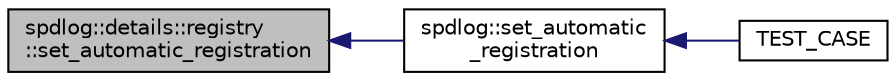 digraph "spdlog::details::registry::set_automatic_registration"
{
  edge [fontname="Helvetica",fontsize="10",labelfontname="Helvetica",labelfontsize="10"];
  node [fontname="Helvetica",fontsize="10",shape=record];
  rankdir="LR";
  Node1 [label="spdlog::details::registry\l::set_automatic_registration",height=0.2,width=0.4,color="black", fillcolor="grey75", style="filled" fontcolor="black"];
  Node1 -> Node2 [dir="back",color="midnightblue",fontsize="10",style="solid",fontname="Helvetica"];
  Node2 [label="spdlog::set_automatic\l_registration",height=0.2,width=0.4,color="black", fillcolor="white", style="filled",URL="$namespacespdlog.html#a95b9f066c4e8ad65454049bdd7f6b956"];
  Node2 -> Node3 [dir="back",color="midnightblue",fontsize="10",style="solid",fontname="Helvetica"];
  Node3 [label="TEST_CASE",height=0.2,width=0.4,color="black", fillcolor="white", style="filled",URL="$test__registry_8cpp.html#a7eb8a33071c48136309311158d354ddb"];
}
